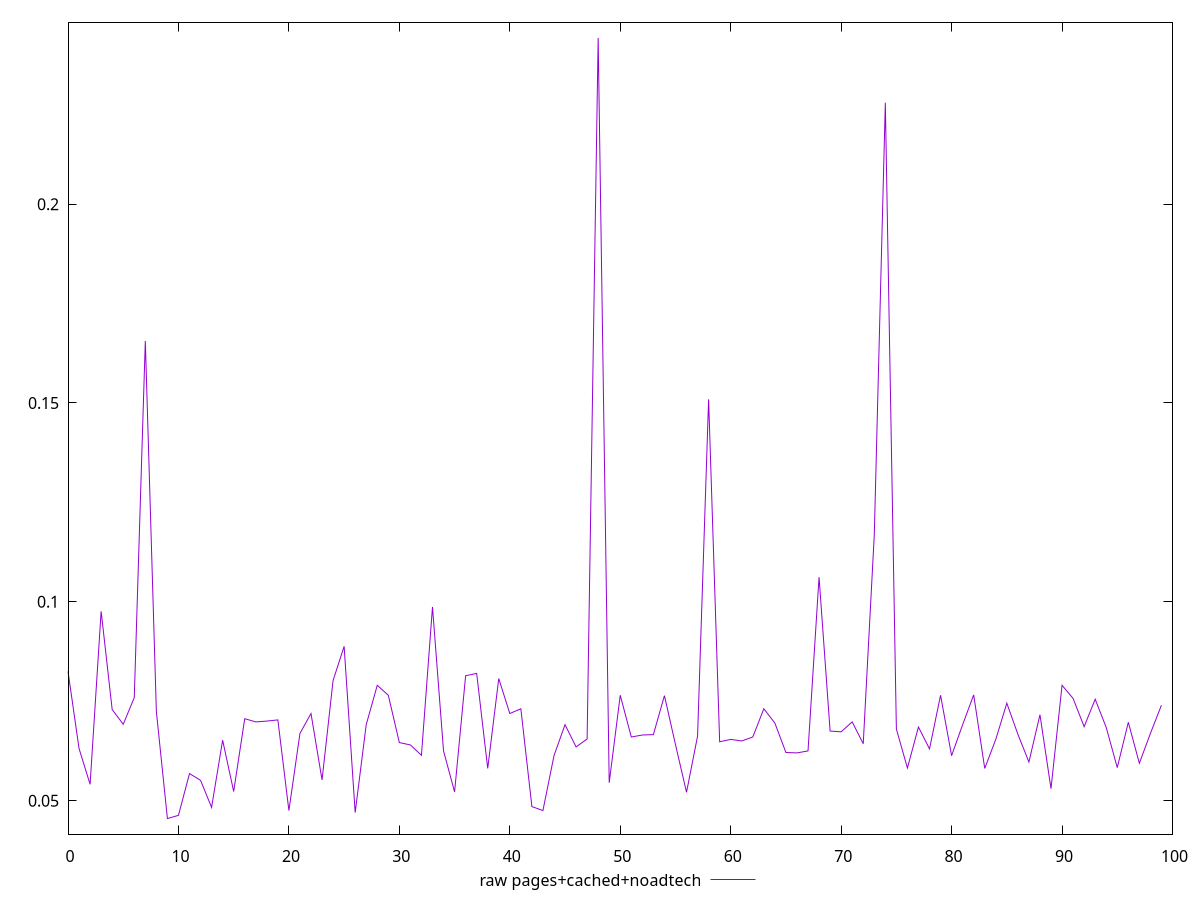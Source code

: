 $_rawPagesCachedNoadtech <<EOF
0.08249999999999999
0.0631
0.0541
0.09759999999999999
0.07289999999999999
0.0692
0.0759
0.1655869311363125
0.07239999999999999
0.0455
0.0463
0.05679999999999999
0.05510000000000001
0.04830000000000001
0.06520000000000001
0.0523
0.0706
0.0698
0.06999999999999999
0.07029999999999999
0.047499999999999994
0.0669
0.07189999999999999
0.055200000000000006
0.08020000000000001
0.08879999999999999
0.04699999999999999
0.0691
0.079
0.0765
0.0646
0.064
0.061399999999999996
0.0987
0.0625
0.05220000000000001
0.08139999999999999
0.08199999999999999
0.05809999999999999
0.08070000000000001
0.07189999999999999
0.0731
0.048499999999999995
0.047499999999999994
0.06129999999999999
0.0691
0.0635
0.0655
0.24180000000000001
0.05450000000000001
0.0765
0.066
0.0665
0.06659999999999999
0.0764
0.0641
0.0521
0.0662
0.1509
0.0648
0.0654
0.065
0.066
0.0731
0.06949999999999999
0.062099999999999995
0.062
0.0625
0.1062
0.0675
0.0673
0.0698
0.0643
0.11679999999999999
0.22549999999999998
0.068
0.05819999999999999
0.0685
0.063
0.0765
0.0613
0.0691
0.0766
0.0581
0.0654
0.0745
0.06670000000000001
0.05969999999999999
0.0716
0.053
0.079
0.0757
0.06860000000000001
0.0755
0.0684
0.0583
0.06969999999999998
0.059399999999999994
0.0669
0.074
EOF
set key outside below
set terminal pngcairo
set output "report_00005_2020-11-02T22-26-11.212Z/network-rtt/pages+cached+noadtech//raw.png"
set yrange [0.041574:0.24572600000000003]
plot $_rawPagesCachedNoadtech title "raw pages+cached+noadtech" with line ,